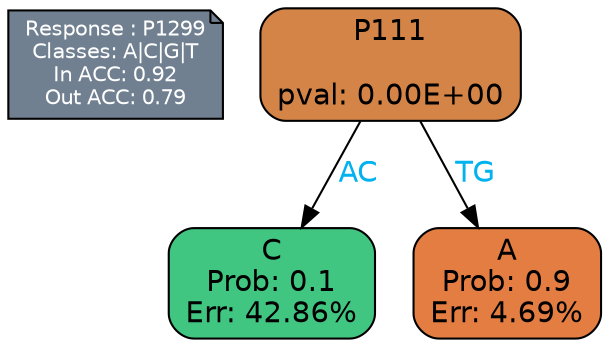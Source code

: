 digraph Tree {
node [shape=box, style="filled, rounded", color="black", fontname=helvetica] ;
graph [ranksep=equally, splines=polylines, bgcolor=transparent, dpi=600] ;
edge [fontname=helvetica] ;
LEGEND [label="Response : P1299
Classes: A|C|G|T
In ACC: 0.92
Out ACC: 0.79
",shape=note,align=left,style=filled,fillcolor="slategray",fontcolor="white",fontsize=10];1 [label="P111

pval: 0.00E+00", fillcolor="#d48447"] ;
2 [label="C
Prob: 0.1
Err: 42.86%", fillcolor="#41c682"] ;
3 [label="A
Prob: 0.9
Err: 4.69%", fillcolor="#e47d41"] ;
1 -> 2 [label="AC",fontcolor=deepskyblue2] ;
1 -> 3 [label="TG",fontcolor=deepskyblue2] ;
{rank = same; 2;3;}{rank = same; LEGEND;1;}}